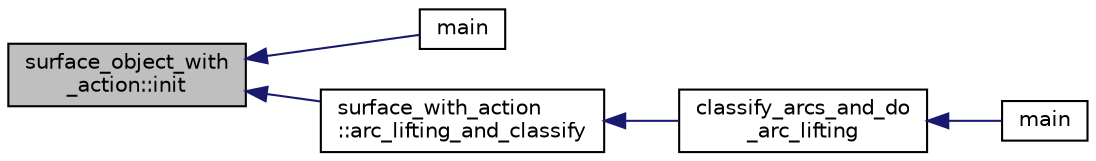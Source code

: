 digraph "surface_object_with_action::init"
{
  edge [fontname="Helvetica",fontsize="10",labelfontname="Helvetica",labelfontsize="10"];
  node [fontname="Helvetica",fontsize="10",shape=record];
  rankdir="LR";
  Node920 [label="surface_object_with\l_action::init",height=0.2,width=0.4,color="black", fillcolor="grey75", style="filled", fontcolor="black"];
  Node920 -> Node921 [dir="back",color="midnightblue",fontsize="10",style="solid",fontname="Helvetica"];
  Node921 [label="main",height=0.2,width=0.4,color="black", fillcolor="white", style="filled",URL="$d2/dfa/create__surface__main_8_c.html#a217dbf8b442f20279ea00b898af96f52"];
  Node920 -> Node922 [dir="back",color="midnightblue",fontsize="10",style="solid",fontname="Helvetica"];
  Node922 [label="surface_with_action\l::arc_lifting_and_classify",height=0.2,width=0.4,color="black", fillcolor="white", style="filled",URL="$d8/df9/classsurface__with__action.html#a62a3948f830c59e09ef94937650a07a4"];
  Node922 -> Node923 [dir="back",color="midnightblue",fontsize="10",style="solid",fontname="Helvetica"];
  Node923 [label="classify_arcs_and_do\l_arc_lifting",height=0.2,width=0.4,color="black", fillcolor="white", style="filled",URL="$d6/dc3/arc__lifting__main_8_c.html#afdd7be16f16b8c71e9a72fe5f6a0b59c"];
  Node923 -> Node924 [dir="back",color="midnightblue",fontsize="10",style="solid",fontname="Helvetica"];
  Node924 [label="main",height=0.2,width=0.4,color="black", fillcolor="white", style="filled",URL="$d6/dc3/arc__lifting__main_8_c.html#a217dbf8b442f20279ea00b898af96f52"];
}
